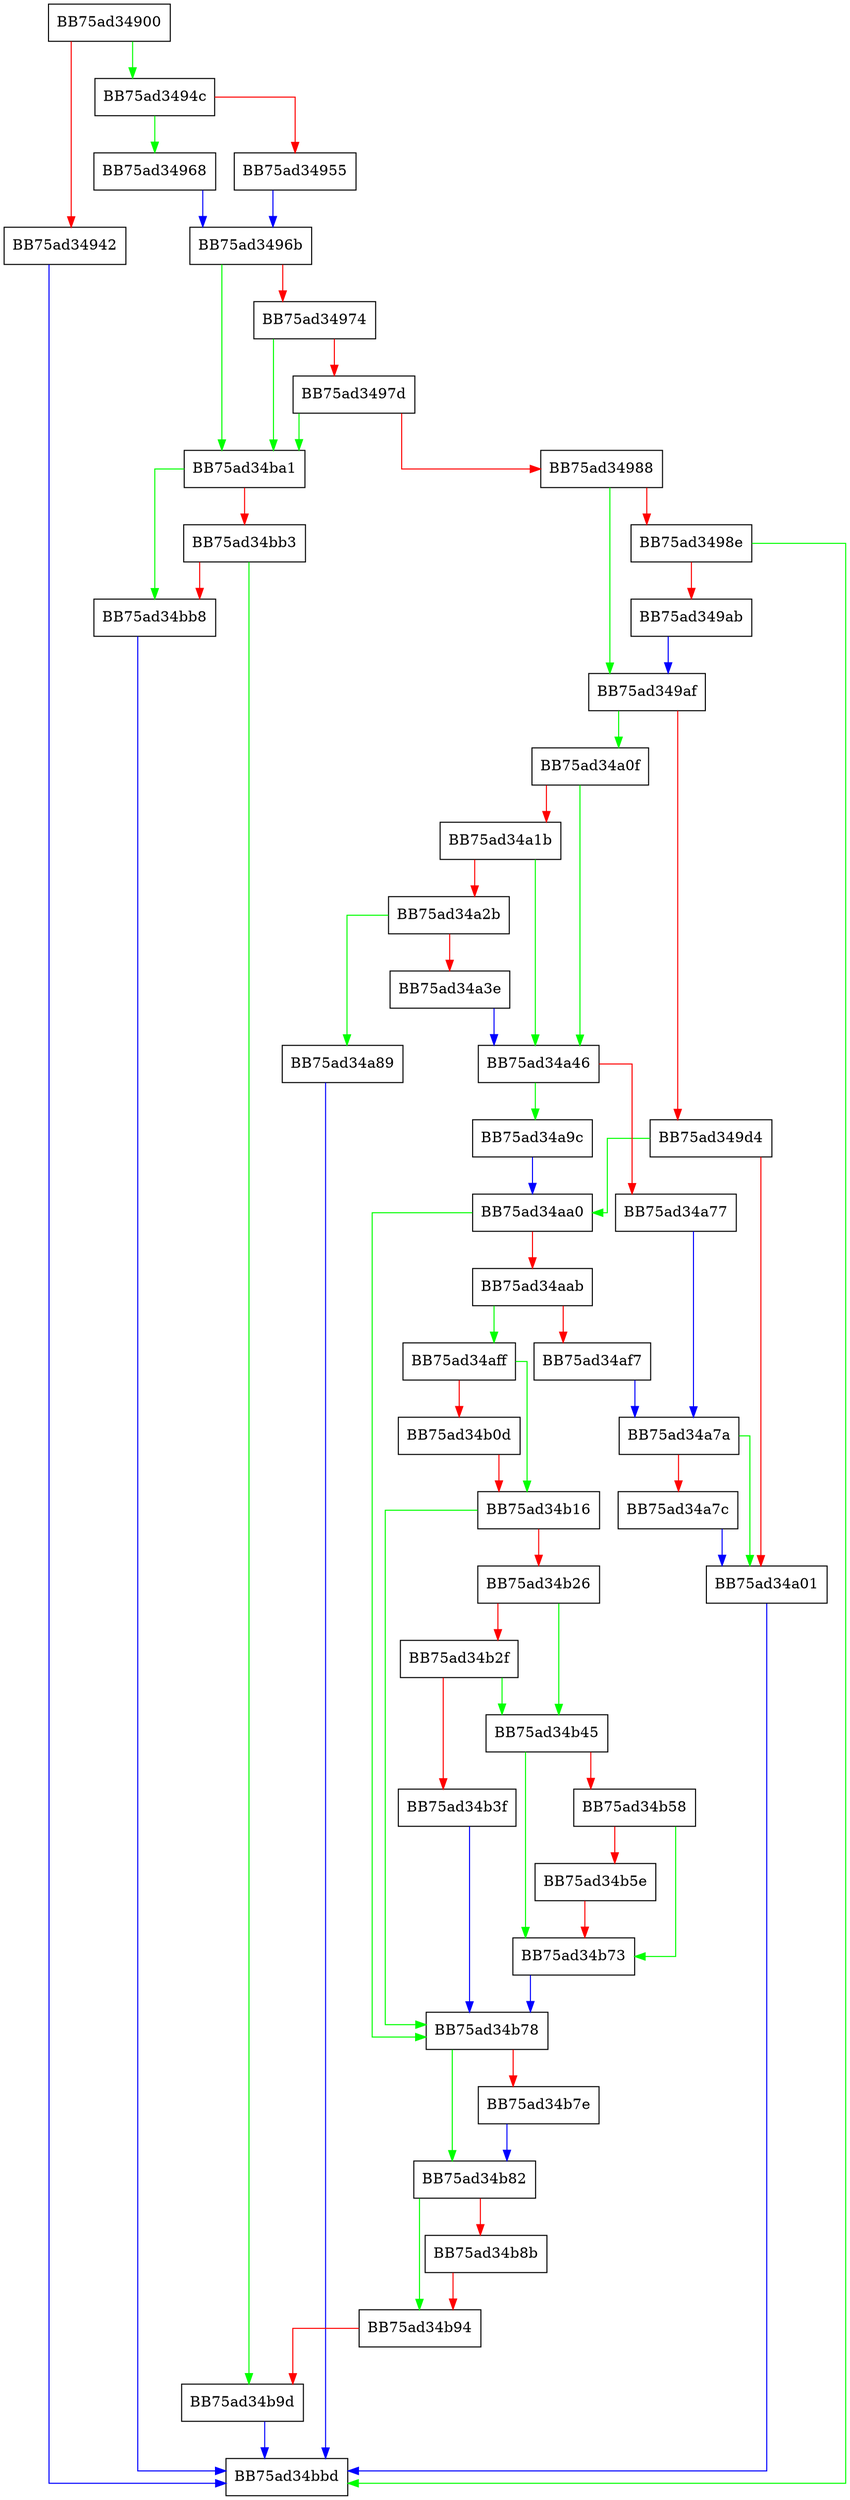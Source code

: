 digraph GetNextChunk {
  node [shape="box"];
  graph [splines=ortho];
  BB75ad34900 -> BB75ad3494c [color="green"];
  BB75ad34900 -> BB75ad34942 [color="red"];
  BB75ad34942 -> BB75ad34bbd [color="blue"];
  BB75ad3494c -> BB75ad34968 [color="green"];
  BB75ad3494c -> BB75ad34955 [color="red"];
  BB75ad34955 -> BB75ad3496b [color="blue"];
  BB75ad34968 -> BB75ad3496b [color="blue"];
  BB75ad3496b -> BB75ad34ba1 [color="green"];
  BB75ad3496b -> BB75ad34974 [color="red"];
  BB75ad34974 -> BB75ad34ba1 [color="green"];
  BB75ad34974 -> BB75ad3497d [color="red"];
  BB75ad3497d -> BB75ad34ba1 [color="green"];
  BB75ad3497d -> BB75ad34988 [color="red"];
  BB75ad34988 -> BB75ad349af [color="green"];
  BB75ad34988 -> BB75ad3498e [color="red"];
  BB75ad3498e -> BB75ad34bbd [color="green"];
  BB75ad3498e -> BB75ad349ab [color="red"];
  BB75ad349ab -> BB75ad349af [color="blue"];
  BB75ad349af -> BB75ad34a0f [color="green"];
  BB75ad349af -> BB75ad349d4 [color="red"];
  BB75ad349d4 -> BB75ad34aa0 [color="green"];
  BB75ad349d4 -> BB75ad34a01 [color="red"];
  BB75ad34a01 -> BB75ad34bbd [color="blue"];
  BB75ad34a0f -> BB75ad34a46 [color="green"];
  BB75ad34a0f -> BB75ad34a1b [color="red"];
  BB75ad34a1b -> BB75ad34a46 [color="green"];
  BB75ad34a1b -> BB75ad34a2b [color="red"];
  BB75ad34a2b -> BB75ad34a89 [color="green"];
  BB75ad34a2b -> BB75ad34a3e [color="red"];
  BB75ad34a3e -> BB75ad34a46 [color="blue"];
  BB75ad34a46 -> BB75ad34a9c [color="green"];
  BB75ad34a46 -> BB75ad34a77 [color="red"];
  BB75ad34a77 -> BB75ad34a7a [color="blue"];
  BB75ad34a7a -> BB75ad34a01 [color="green"];
  BB75ad34a7a -> BB75ad34a7c [color="red"];
  BB75ad34a7c -> BB75ad34a01 [color="blue"];
  BB75ad34a89 -> BB75ad34bbd [color="blue"];
  BB75ad34a9c -> BB75ad34aa0 [color="blue"];
  BB75ad34aa0 -> BB75ad34b78 [color="green"];
  BB75ad34aa0 -> BB75ad34aab [color="red"];
  BB75ad34aab -> BB75ad34aff [color="green"];
  BB75ad34aab -> BB75ad34af7 [color="red"];
  BB75ad34af7 -> BB75ad34a7a [color="blue"];
  BB75ad34aff -> BB75ad34b16 [color="green"];
  BB75ad34aff -> BB75ad34b0d [color="red"];
  BB75ad34b0d -> BB75ad34b16 [color="red"];
  BB75ad34b16 -> BB75ad34b78 [color="green"];
  BB75ad34b16 -> BB75ad34b26 [color="red"];
  BB75ad34b26 -> BB75ad34b45 [color="green"];
  BB75ad34b26 -> BB75ad34b2f [color="red"];
  BB75ad34b2f -> BB75ad34b45 [color="green"];
  BB75ad34b2f -> BB75ad34b3f [color="red"];
  BB75ad34b3f -> BB75ad34b78 [color="blue"];
  BB75ad34b45 -> BB75ad34b73 [color="green"];
  BB75ad34b45 -> BB75ad34b58 [color="red"];
  BB75ad34b58 -> BB75ad34b73 [color="green"];
  BB75ad34b58 -> BB75ad34b5e [color="red"];
  BB75ad34b5e -> BB75ad34b73 [color="red"];
  BB75ad34b73 -> BB75ad34b78 [color="blue"];
  BB75ad34b78 -> BB75ad34b82 [color="green"];
  BB75ad34b78 -> BB75ad34b7e [color="red"];
  BB75ad34b7e -> BB75ad34b82 [color="blue"];
  BB75ad34b82 -> BB75ad34b94 [color="green"];
  BB75ad34b82 -> BB75ad34b8b [color="red"];
  BB75ad34b8b -> BB75ad34b94 [color="red"];
  BB75ad34b94 -> BB75ad34b9d [color="red"];
  BB75ad34b9d -> BB75ad34bbd [color="blue"];
  BB75ad34ba1 -> BB75ad34bb8 [color="green"];
  BB75ad34ba1 -> BB75ad34bb3 [color="red"];
  BB75ad34bb3 -> BB75ad34b9d [color="green"];
  BB75ad34bb3 -> BB75ad34bb8 [color="red"];
  BB75ad34bb8 -> BB75ad34bbd [color="blue"];
}